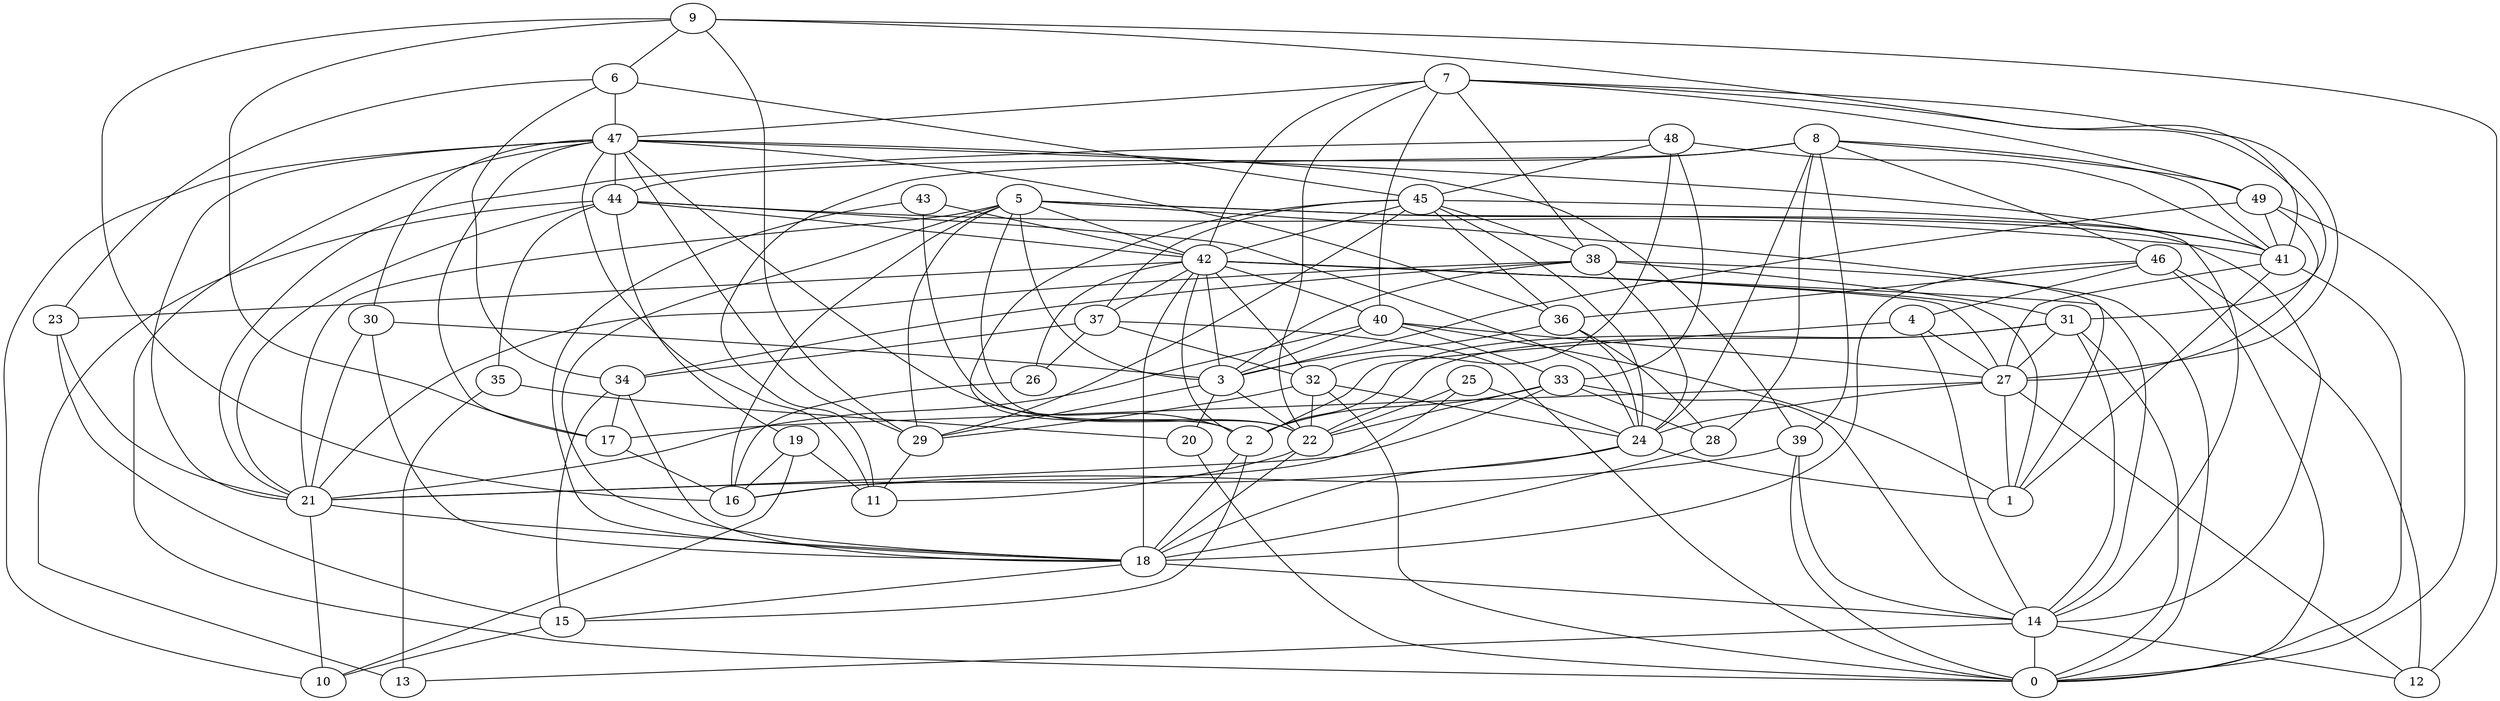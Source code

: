 digraph GG_graph {

subgraph G_graph {
edge [color = black]
"29" -> "11" [dir = none]
"15" -> "10" [dir = none]
"8" -> "28" [dir = none]
"8" -> "41" [dir = none]
"8" -> "46" [dir = none]
"8" -> "44" [dir = none]
"44" -> "21" [dir = none]
"44" -> "13" [dir = none]
"44" -> "41" [dir = none]
"44" -> "42" [dir = none]
"47" -> "17" [dir = none]
"47" -> "30" [dir = none]
"47" -> "44" [dir = none]
"47" -> "10" [dir = none]
"47" -> "11" [dir = none]
"32" -> "24" [dir = none]
"32" -> "0" [dir = none]
"32" -> "29" [dir = none]
"20" -> "0" [dir = none]
"21" -> "18" [dir = none]
"23" -> "15" [dir = none]
"35" -> "13" [dir = none]
"35" -> "20" [dir = none]
"38" -> "24" [dir = none]
"38" -> "0" [dir = none]
"38" -> "34" [dir = none]
"9" -> "29" [dir = none]
"9" -> "16" [dir = none]
"9" -> "17" [dir = none]
"9" -> "6" [dir = none]
"22" -> "18" [dir = none]
"37" -> "34" [dir = none]
"37" -> "32" [dir = none]
"37" -> "26" [dir = none]
"39" -> "0" [dir = none]
"39" -> "16" [dir = none]
"18" -> "15" [dir = none]
"18" -> "14" [dir = none]
"48" -> "41" [dir = none]
"48" -> "33" [dir = none]
"6" -> "34" [dir = none]
"30" -> "18" [dir = none]
"3" -> "22" [dir = none]
"3" -> "20" [dir = none]
"45" -> "29" [dir = none]
"45" -> "38" [dir = none]
"45" -> "42" [dir = none]
"45" -> "24" [dir = none]
"45" -> "37" [dir = none]
"45" -> "36" [dir = none]
"19" -> "16" [dir = none]
"19" -> "10" [dir = none]
"19" -> "11" [dir = none]
"41" -> "0" [dir = none]
"28" -> "18" [dir = none]
"46" -> "36" [dir = none]
"46" -> "12" [dir = none]
"46" -> "18" [dir = none]
"7" -> "40" [dir = none]
"7" -> "47" [dir = none]
"7" -> "49" [dir = none]
"7" -> "42" [dir = none]
"7" -> "27" [dir = none]
"7" -> "31" [dir = none]
"42" -> "37" [dir = none]
"42" -> "18" [dir = none]
"42" -> "32" [dir = none]
"42" -> "2" [dir = none]
"42" -> "26" [dir = none]
"42" -> "27" [dir = none]
"42" -> "23" [dir = none]
"42" -> "40" [dir = none]
"49" -> "0" [dir = none]
"49" -> "3" [dir = none]
"49" -> "41" [dir = none]
"25" -> "24" [dir = none]
"25" -> "16" [dir = none]
"2" -> "15" [dir = none]
"14" -> "13" [dir = none]
"14" -> "12" [dir = none]
"24" -> "1" [dir = none]
"24" -> "18" [dir = none]
"33" -> "14" [dir = none]
"33" -> "28" [dir = none]
"33" -> "22" [dir = none]
"43" -> "18" [dir = none]
"43" -> "42" [dir = none]
"5" -> "41" [dir = none]
"5" -> "18" [dir = none]
"5" -> "3" [dir = none]
"5" -> "1" [dir = none]
"5" -> "42" [dir = none]
"5" -> "16" [dir = none]
"4" -> "14" [dir = none]
"4" -> "27" [dir = none]
"31" -> "14" [dir = none]
"31" -> "0" [dir = none]
"31" -> "2" [dir = none]
"34" -> "18" [dir = none]
"5" -> "21" [dir = none]
"27" -> "1" [dir = none]
"9" -> "12" [dir = none]
"6" -> "47" [dir = none]
"46" -> "0" [dir = none]
"42" -> "3" [dir = none]
"38" -> "3" [dir = none]
"24" -> "21" [dir = none]
"39" -> "14" [dir = none]
"48" -> "21" [dir = none]
"42" -> "1" [dir = none]
"8" -> "11" [dir = none]
"27" -> "24" [dir = none]
"27" -> "17" [dir = none]
"31" -> "27" [dir = none]
"25" -> "22" [dir = none]
"40" -> "1" [dir = none]
"47" -> "14" [dir = none]
"8" -> "39" [dir = none]
"2" -> "18" [dir = none]
"8" -> "24" [dir = none]
"40" -> "27" [dir = none]
"33" -> "2" [dir = none]
"6" -> "45" [dir = none]
"40" -> "33" [dir = none]
"47" -> "39" [dir = none]
"26" -> "16" [dir = none]
"42" -> "14" [dir = none]
"9" -> "41" [dir = none]
"14" -> "0" [dir = none]
"8" -> "49" [dir = none]
"48" -> "45" [dir = none]
"3" -> "29" [dir = none]
"5" -> "14" [dir = none]
"44" -> "19" [dir = none]
"41" -> "1" [dir = none]
"38" -> "31" [dir = none]
"30" -> "21" [dir = none]
"46" -> "4" [dir = none]
"45" -> "2" [dir = none]
"40" -> "21" [dir = none]
"47" -> "36" [dir = none]
"38" -> "21" [dir = none]
"23" -> "21" [dir = none]
"47" -> "29" [dir = none]
"43" -> "22" [dir = none]
"33" -> "21" [dir = none]
"30" -> "3" [dir = none]
"36" -> "24" [dir = none]
"44" -> "24" [dir = none]
"37" -> "0" [dir = none]
"36" -> "28" [dir = none]
"22" -> "11" [dir = none]
"27" -> "12" [dir = none]
"34" -> "17" [dir = none]
"47" -> "2" [dir = none]
"34" -> "15" [dir = none]
"48" -> "32" [dir = none]
"17" -> "16" [dir = none]
"44" -> "35" [dir = none]
"5" -> "22" [dir = none]
"41" -> "27" [dir = none]
"21" -> "10" [dir = none]
"47" -> "0" [dir = none]
"7" -> "38" [dir = none]
"47" -> "21" [dir = none]
"4" -> "2" [dir = none]
"6" -> "23" [dir = none]
"7" -> "22" [dir = none]
"45" -> "41" [dir = none]
"5" -> "29" [dir = none]
"31" -> "22" [dir = none]
"40" -> "3" [dir = none]
"32" -> "22" [dir = none]
"36" -> "3" [dir = none]
"49" -> "27" [dir = none]
}

}
